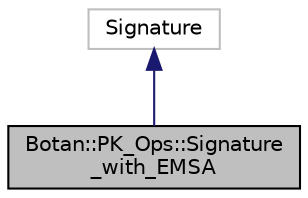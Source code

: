 digraph "Botan::PK_Ops::Signature_with_EMSA"
{
  edge [fontname="Helvetica",fontsize="10",labelfontname="Helvetica",labelfontsize="10"];
  node [fontname="Helvetica",fontsize="10",shape=record];
  Node2 [label="Botan::PK_Ops::Signature\l_with_EMSA",height=0.2,width=0.4,color="black", fillcolor="grey75", style="filled", fontcolor="black"];
  Node3 -> Node2 [dir="back",color="midnightblue",fontsize="10",style="solid"];
  Node3 [label="Signature",height=0.2,width=0.4,color="grey75", fillcolor="white", style="filled"];
}
